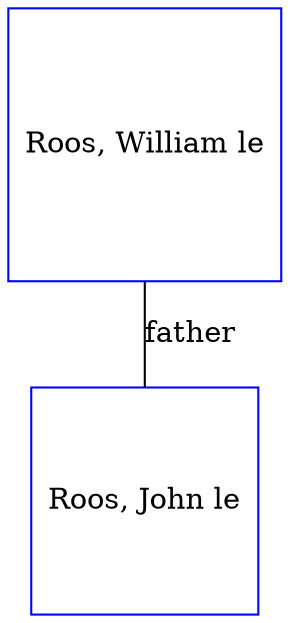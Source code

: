 digraph D {
    edge [dir=none];    node [shape=box];    "011383"   [label="Roos, William le", shape=box, regular=1, color="blue"] ;
"011381"   [label="Roos, John le", shape=box, regular=1, color="blue"] ;
011383->011381 [label="father",arrowsize=0.0]; 
}